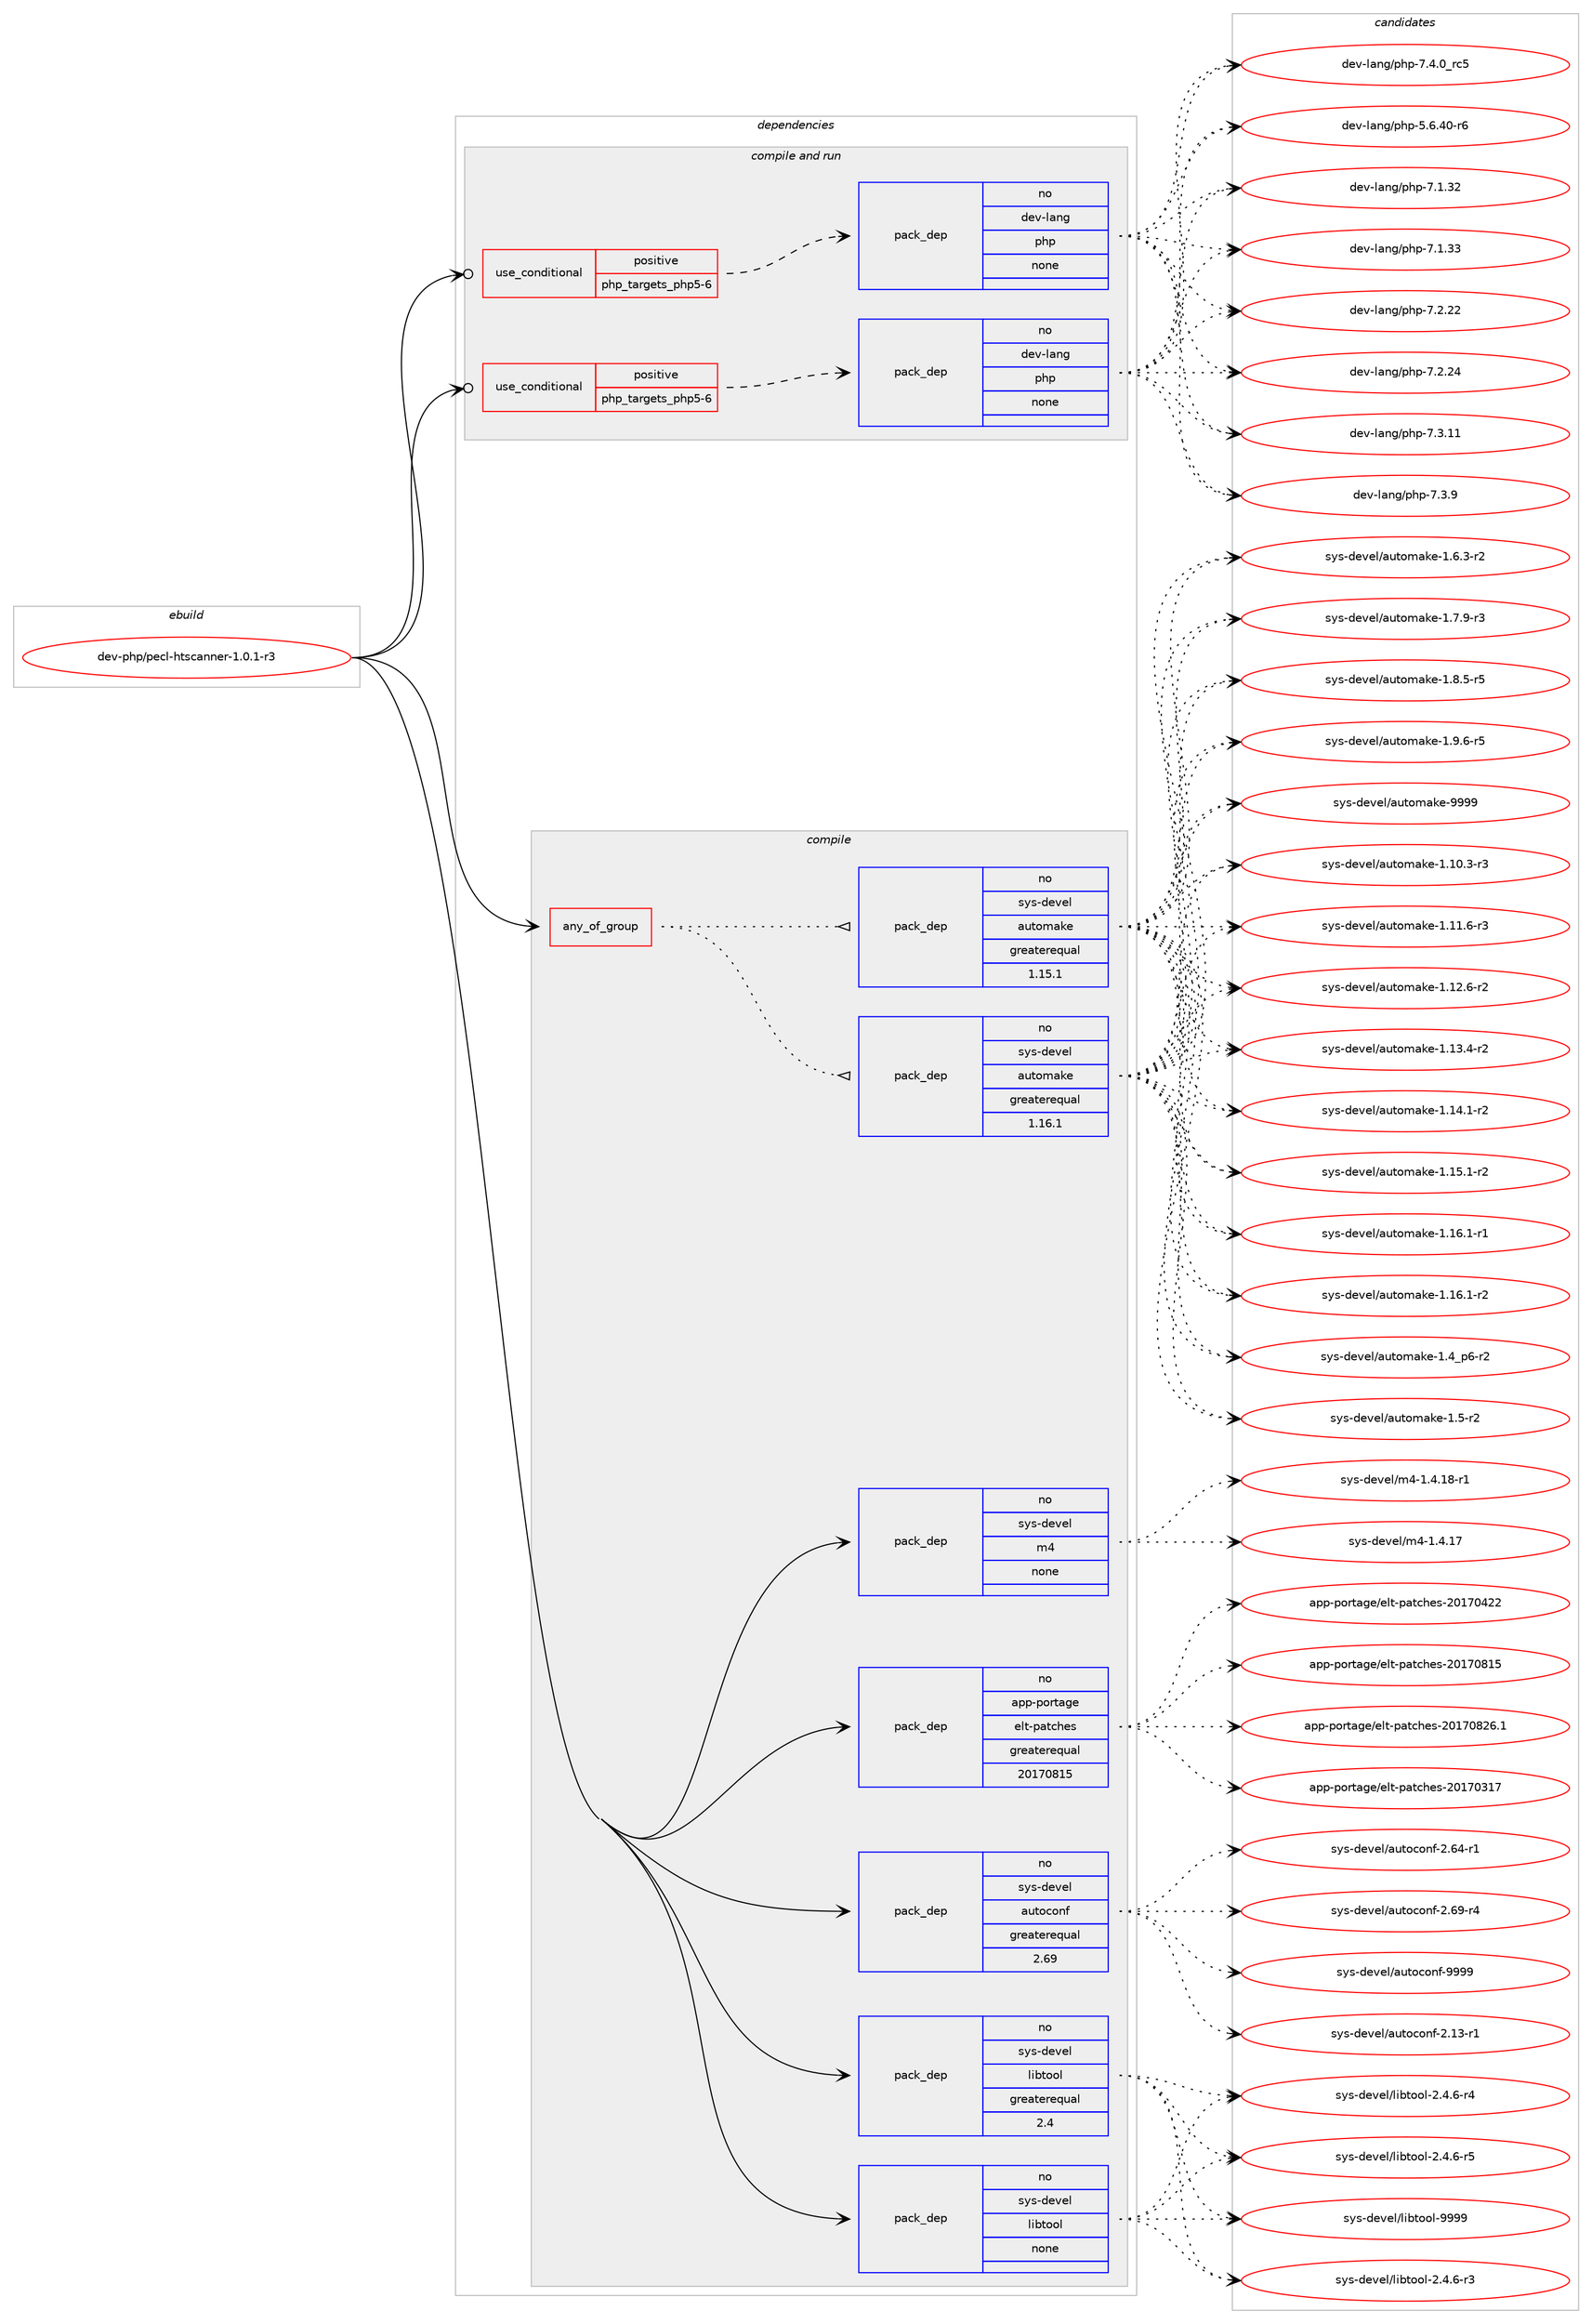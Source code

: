 digraph prolog {

# *************
# Graph options
# *************

newrank=true;
concentrate=true;
compound=true;
graph [rankdir=LR,fontname=Helvetica,fontsize=10,ranksep=1.5];#, ranksep=2.5, nodesep=0.2];
edge  [arrowhead=vee];
node  [fontname=Helvetica,fontsize=10];

# **********
# The ebuild
# **********

subgraph cluster_leftcol {
color=gray;
rank=same;
label=<<i>ebuild</i>>;
id [label="dev-php/pecl-htscanner-1.0.1-r3", color=red, width=4, href="../dev-php/pecl-htscanner-1.0.1-r3.svg"];
}

# ****************
# The dependencies
# ****************

subgraph cluster_midcol {
color=gray;
label=<<i>dependencies</i>>;
subgraph cluster_compile {
fillcolor="#eeeeee";
style=filled;
label=<<i>compile</i>>;
subgraph any11327 {
dependency589948 [label=<<TABLE BORDER="0" CELLBORDER="1" CELLSPACING="0" CELLPADDING="4"><TR><TD CELLPADDING="10">any_of_group</TD></TR></TABLE>>, shape=none, color=red];subgraph pack443382 {
dependency589949 [label=<<TABLE BORDER="0" CELLBORDER="1" CELLSPACING="0" CELLPADDING="4" WIDTH="220"><TR><TD ROWSPAN="6" CELLPADDING="30">pack_dep</TD></TR><TR><TD WIDTH="110">no</TD></TR><TR><TD>sys-devel</TD></TR><TR><TD>automake</TD></TR><TR><TD>greaterequal</TD></TR><TR><TD>1.16.1</TD></TR></TABLE>>, shape=none, color=blue];
}
dependency589948:e -> dependency589949:w [weight=20,style="dotted",arrowhead="oinv"];
subgraph pack443383 {
dependency589950 [label=<<TABLE BORDER="0" CELLBORDER="1" CELLSPACING="0" CELLPADDING="4" WIDTH="220"><TR><TD ROWSPAN="6" CELLPADDING="30">pack_dep</TD></TR><TR><TD WIDTH="110">no</TD></TR><TR><TD>sys-devel</TD></TR><TR><TD>automake</TD></TR><TR><TD>greaterequal</TD></TR><TR><TD>1.15.1</TD></TR></TABLE>>, shape=none, color=blue];
}
dependency589948:e -> dependency589950:w [weight=20,style="dotted",arrowhead="oinv"];
}
id:e -> dependency589948:w [weight=20,style="solid",arrowhead="vee"];
subgraph pack443384 {
dependency589951 [label=<<TABLE BORDER="0" CELLBORDER="1" CELLSPACING="0" CELLPADDING="4" WIDTH="220"><TR><TD ROWSPAN="6" CELLPADDING="30">pack_dep</TD></TR><TR><TD WIDTH="110">no</TD></TR><TR><TD>app-portage</TD></TR><TR><TD>elt-patches</TD></TR><TR><TD>greaterequal</TD></TR><TR><TD>20170815</TD></TR></TABLE>>, shape=none, color=blue];
}
id:e -> dependency589951:w [weight=20,style="solid",arrowhead="vee"];
subgraph pack443385 {
dependency589952 [label=<<TABLE BORDER="0" CELLBORDER="1" CELLSPACING="0" CELLPADDING="4" WIDTH="220"><TR><TD ROWSPAN="6" CELLPADDING="30">pack_dep</TD></TR><TR><TD WIDTH="110">no</TD></TR><TR><TD>sys-devel</TD></TR><TR><TD>autoconf</TD></TR><TR><TD>greaterequal</TD></TR><TR><TD>2.69</TD></TR></TABLE>>, shape=none, color=blue];
}
id:e -> dependency589952:w [weight=20,style="solid",arrowhead="vee"];
subgraph pack443386 {
dependency589953 [label=<<TABLE BORDER="0" CELLBORDER="1" CELLSPACING="0" CELLPADDING="4" WIDTH="220"><TR><TD ROWSPAN="6" CELLPADDING="30">pack_dep</TD></TR><TR><TD WIDTH="110">no</TD></TR><TR><TD>sys-devel</TD></TR><TR><TD>libtool</TD></TR><TR><TD>greaterequal</TD></TR><TR><TD>2.4</TD></TR></TABLE>>, shape=none, color=blue];
}
id:e -> dependency589953:w [weight=20,style="solid",arrowhead="vee"];
subgraph pack443387 {
dependency589954 [label=<<TABLE BORDER="0" CELLBORDER="1" CELLSPACING="0" CELLPADDING="4" WIDTH="220"><TR><TD ROWSPAN="6" CELLPADDING="30">pack_dep</TD></TR><TR><TD WIDTH="110">no</TD></TR><TR><TD>sys-devel</TD></TR><TR><TD>libtool</TD></TR><TR><TD>none</TD></TR><TR><TD></TD></TR></TABLE>>, shape=none, color=blue];
}
id:e -> dependency589954:w [weight=20,style="solid",arrowhead="vee"];
subgraph pack443388 {
dependency589955 [label=<<TABLE BORDER="0" CELLBORDER="1" CELLSPACING="0" CELLPADDING="4" WIDTH="220"><TR><TD ROWSPAN="6" CELLPADDING="30">pack_dep</TD></TR><TR><TD WIDTH="110">no</TD></TR><TR><TD>sys-devel</TD></TR><TR><TD>m4</TD></TR><TR><TD>none</TD></TR><TR><TD></TD></TR></TABLE>>, shape=none, color=blue];
}
id:e -> dependency589955:w [weight=20,style="solid",arrowhead="vee"];
}
subgraph cluster_compileandrun {
fillcolor="#eeeeee";
style=filled;
label=<<i>compile and run</i>>;
subgraph cond134874 {
dependency589956 [label=<<TABLE BORDER="0" CELLBORDER="1" CELLSPACING="0" CELLPADDING="4"><TR><TD ROWSPAN="3" CELLPADDING="10">use_conditional</TD></TR><TR><TD>positive</TD></TR><TR><TD>php_targets_php5-6</TD></TR></TABLE>>, shape=none, color=red];
subgraph pack443389 {
dependency589957 [label=<<TABLE BORDER="0" CELLBORDER="1" CELLSPACING="0" CELLPADDING="4" WIDTH="220"><TR><TD ROWSPAN="6" CELLPADDING="30">pack_dep</TD></TR><TR><TD WIDTH="110">no</TD></TR><TR><TD>dev-lang</TD></TR><TR><TD>php</TD></TR><TR><TD>none</TD></TR><TR><TD></TD></TR></TABLE>>, shape=none, color=blue];
}
dependency589956:e -> dependency589957:w [weight=20,style="dashed",arrowhead="vee"];
}
id:e -> dependency589956:w [weight=20,style="solid",arrowhead="odotvee"];
subgraph cond134875 {
dependency589958 [label=<<TABLE BORDER="0" CELLBORDER="1" CELLSPACING="0" CELLPADDING="4"><TR><TD ROWSPAN="3" CELLPADDING="10">use_conditional</TD></TR><TR><TD>positive</TD></TR><TR><TD>php_targets_php5-6</TD></TR></TABLE>>, shape=none, color=red];
subgraph pack443390 {
dependency589959 [label=<<TABLE BORDER="0" CELLBORDER="1" CELLSPACING="0" CELLPADDING="4" WIDTH="220"><TR><TD ROWSPAN="6" CELLPADDING="30">pack_dep</TD></TR><TR><TD WIDTH="110">no</TD></TR><TR><TD>dev-lang</TD></TR><TR><TD>php</TD></TR><TR><TD>none</TD></TR><TR><TD></TD></TR></TABLE>>, shape=none, color=blue];
}
dependency589958:e -> dependency589959:w [weight=20,style="dashed",arrowhead="vee"];
}
id:e -> dependency589958:w [weight=20,style="solid",arrowhead="odotvee"];
}
subgraph cluster_run {
fillcolor="#eeeeee";
style=filled;
label=<<i>run</i>>;
}
}

# **************
# The candidates
# **************

subgraph cluster_choices {
rank=same;
color=gray;
label=<<i>candidates</i>>;

subgraph choice443382 {
color=black;
nodesep=1;
choice11512111545100101118101108479711711611110997107101454946494846514511451 [label="sys-devel/automake-1.10.3-r3", color=red, width=4,href="../sys-devel/automake-1.10.3-r3.svg"];
choice11512111545100101118101108479711711611110997107101454946494946544511451 [label="sys-devel/automake-1.11.6-r3", color=red, width=4,href="../sys-devel/automake-1.11.6-r3.svg"];
choice11512111545100101118101108479711711611110997107101454946495046544511450 [label="sys-devel/automake-1.12.6-r2", color=red, width=4,href="../sys-devel/automake-1.12.6-r2.svg"];
choice11512111545100101118101108479711711611110997107101454946495146524511450 [label="sys-devel/automake-1.13.4-r2", color=red, width=4,href="../sys-devel/automake-1.13.4-r2.svg"];
choice11512111545100101118101108479711711611110997107101454946495246494511450 [label="sys-devel/automake-1.14.1-r2", color=red, width=4,href="../sys-devel/automake-1.14.1-r2.svg"];
choice11512111545100101118101108479711711611110997107101454946495346494511450 [label="sys-devel/automake-1.15.1-r2", color=red, width=4,href="../sys-devel/automake-1.15.1-r2.svg"];
choice11512111545100101118101108479711711611110997107101454946495446494511449 [label="sys-devel/automake-1.16.1-r1", color=red, width=4,href="../sys-devel/automake-1.16.1-r1.svg"];
choice11512111545100101118101108479711711611110997107101454946495446494511450 [label="sys-devel/automake-1.16.1-r2", color=red, width=4,href="../sys-devel/automake-1.16.1-r2.svg"];
choice115121115451001011181011084797117116111109971071014549465295112544511450 [label="sys-devel/automake-1.4_p6-r2", color=red, width=4,href="../sys-devel/automake-1.4_p6-r2.svg"];
choice11512111545100101118101108479711711611110997107101454946534511450 [label="sys-devel/automake-1.5-r2", color=red, width=4,href="../sys-devel/automake-1.5-r2.svg"];
choice115121115451001011181011084797117116111109971071014549465446514511450 [label="sys-devel/automake-1.6.3-r2", color=red, width=4,href="../sys-devel/automake-1.6.3-r2.svg"];
choice115121115451001011181011084797117116111109971071014549465546574511451 [label="sys-devel/automake-1.7.9-r3", color=red, width=4,href="../sys-devel/automake-1.7.9-r3.svg"];
choice115121115451001011181011084797117116111109971071014549465646534511453 [label="sys-devel/automake-1.8.5-r5", color=red, width=4,href="../sys-devel/automake-1.8.5-r5.svg"];
choice115121115451001011181011084797117116111109971071014549465746544511453 [label="sys-devel/automake-1.9.6-r5", color=red, width=4,href="../sys-devel/automake-1.9.6-r5.svg"];
choice115121115451001011181011084797117116111109971071014557575757 [label="sys-devel/automake-9999", color=red, width=4,href="../sys-devel/automake-9999.svg"];
dependency589949:e -> choice11512111545100101118101108479711711611110997107101454946494846514511451:w [style=dotted,weight="100"];
dependency589949:e -> choice11512111545100101118101108479711711611110997107101454946494946544511451:w [style=dotted,weight="100"];
dependency589949:e -> choice11512111545100101118101108479711711611110997107101454946495046544511450:w [style=dotted,weight="100"];
dependency589949:e -> choice11512111545100101118101108479711711611110997107101454946495146524511450:w [style=dotted,weight="100"];
dependency589949:e -> choice11512111545100101118101108479711711611110997107101454946495246494511450:w [style=dotted,weight="100"];
dependency589949:e -> choice11512111545100101118101108479711711611110997107101454946495346494511450:w [style=dotted,weight="100"];
dependency589949:e -> choice11512111545100101118101108479711711611110997107101454946495446494511449:w [style=dotted,weight="100"];
dependency589949:e -> choice11512111545100101118101108479711711611110997107101454946495446494511450:w [style=dotted,weight="100"];
dependency589949:e -> choice115121115451001011181011084797117116111109971071014549465295112544511450:w [style=dotted,weight="100"];
dependency589949:e -> choice11512111545100101118101108479711711611110997107101454946534511450:w [style=dotted,weight="100"];
dependency589949:e -> choice115121115451001011181011084797117116111109971071014549465446514511450:w [style=dotted,weight="100"];
dependency589949:e -> choice115121115451001011181011084797117116111109971071014549465546574511451:w [style=dotted,weight="100"];
dependency589949:e -> choice115121115451001011181011084797117116111109971071014549465646534511453:w [style=dotted,weight="100"];
dependency589949:e -> choice115121115451001011181011084797117116111109971071014549465746544511453:w [style=dotted,weight="100"];
dependency589949:e -> choice115121115451001011181011084797117116111109971071014557575757:w [style=dotted,weight="100"];
}
subgraph choice443383 {
color=black;
nodesep=1;
choice11512111545100101118101108479711711611110997107101454946494846514511451 [label="sys-devel/automake-1.10.3-r3", color=red, width=4,href="../sys-devel/automake-1.10.3-r3.svg"];
choice11512111545100101118101108479711711611110997107101454946494946544511451 [label="sys-devel/automake-1.11.6-r3", color=red, width=4,href="../sys-devel/automake-1.11.6-r3.svg"];
choice11512111545100101118101108479711711611110997107101454946495046544511450 [label="sys-devel/automake-1.12.6-r2", color=red, width=4,href="../sys-devel/automake-1.12.6-r2.svg"];
choice11512111545100101118101108479711711611110997107101454946495146524511450 [label="sys-devel/automake-1.13.4-r2", color=red, width=4,href="../sys-devel/automake-1.13.4-r2.svg"];
choice11512111545100101118101108479711711611110997107101454946495246494511450 [label="sys-devel/automake-1.14.1-r2", color=red, width=4,href="../sys-devel/automake-1.14.1-r2.svg"];
choice11512111545100101118101108479711711611110997107101454946495346494511450 [label="sys-devel/automake-1.15.1-r2", color=red, width=4,href="../sys-devel/automake-1.15.1-r2.svg"];
choice11512111545100101118101108479711711611110997107101454946495446494511449 [label="sys-devel/automake-1.16.1-r1", color=red, width=4,href="../sys-devel/automake-1.16.1-r1.svg"];
choice11512111545100101118101108479711711611110997107101454946495446494511450 [label="sys-devel/automake-1.16.1-r2", color=red, width=4,href="../sys-devel/automake-1.16.1-r2.svg"];
choice115121115451001011181011084797117116111109971071014549465295112544511450 [label="sys-devel/automake-1.4_p6-r2", color=red, width=4,href="../sys-devel/automake-1.4_p6-r2.svg"];
choice11512111545100101118101108479711711611110997107101454946534511450 [label="sys-devel/automake-1.5-r2", color=red, width=4,href="../sys-devel/automake-1.5-r2.svg"];
choice115121115451001011181011084797117116111109971071014549465446514511450 [label="sys-devel/automake-1.6.3-r2", color=red, width=4,href="../sys-devel/automake-1.6.3-r2.svg"];
choice115121115451001011181011084797117116111109971071014549465546574511451 [label="sys-devel/automake-1.7.9-r3", color=red, width=4,href="../sys-devel/automake-1.7.9-r3.svg"];
choice115121115451001011181011084797117116111109971071014549465646534511453 [label="sys-devel/automake-1.8.5-r5", color=red, width=4,href="../sys-devel/automake-1.8.5-r5.svg"];
choice115121115451001011181011084797117116111109971071014549465746544511453 [label="sys-devel/automake-1.9.6-r5", color=red, width=4,href="../sys-devel/automake-1.9.6-r5.svg"];
choice115121115451001011181011084797117116111109971071014557575757 [label="sys-devel/automake-9999", color=red, width=4,href="../sys-devel/automake-9999.svg"];
dependency589950:e -> choice11512111545100101118101108479711711611110997107101454946494846514511451:w [style=dotted,weight="100"];
dependency589950:e -> choice11512111545100101118101108479711711611110997107101454946494946544511451:w [style=dotted,weight="100"];
dependency589950:e -> choice11512111545100101118101108479711711611110997107101454946495046544511450:w [style=dotted,weight="100"];
dependency589950:e -> choice11512111545100101118101108479711711611110997107101454946495146524511450:w [style=dotted,weight="100"];
dependency589950:e -> choice11512111545100101118101108479711711611110997107101454946495246494511450:w [style=dotted,weight="100"];
dependency589950:e -> choice11512111545100101118101108479711711611110997107101454946495346494511450:w [style=dotted,weight="100"];
dependency589950:e -> choice11512111545100101118101108479711711611110997107101454946495446494511449:w [style=dotted,weight="100"];
dependency589950:e -> choice11512111545100101118101108479711711611110997107101454946495446494511450:w [style=dotted,weight="100"];
dependency589950:e -> choice115121115451001011181011084797117116111109971071014549465295112544511450:w [style=dotted,weight="100"];
dependency589950:e -> choice11512111545100101118101108479711711611110997107101454946534511450:w [style=dotted,weight="100"];
dependency589950:e -> choice115121115451001011181011084797117116111109971071014549465446514511450:w [style=dotted,weight="100"];
dependency589950:e -> choice115121115451001011181011084797117116111109971071014549465546574511451:w [style=dotted,weight="100"];
dependency589950:e -> choice115121115451001011181011084797117116111109971071014549465646534511453:w [style=dotted,weight="100"];
dependency589950:e -> choice115121115451001011181011084797117116111109971071014549465746544511453:w [style=dotted,weight="100"];
dependency589950:e -> choice115121115451001011181011084797117116111109971071014557575757:w [style=dotted,weight="100"];
}
subgraph choice443384 {
color=black;
nodesep=1;
choice97112112451121111141169710310147101108116451129711699104101115455048495548514955 [label="app-portage/elt-patches-20170317", color=red, width=4,href="../app-portage/elt-patches-20170317.svg"];
choice97112112451121111141169710310147101108116451129711699104101115455048495548525050 [label="app-portage/elt-patches-20170422", color=red, width=4,href="../app-portage/elt-patches-20170422.svg"];
choice97112112451121111141169710310147101108116451129711699104101115455048495548564953 [label="app-portage/elt-patches-20170815", color=red, width=4,href="../app-portage/elt-patches-20170815.svg"];
choice971121124511211111411697103101471011081164511297116991041011154550484955485650544649 [label="app-portage/elt-patches-20170826.1", color=red, width=4,href="../app-portage/elt-patches-20170826.1.svg"];
dependency589951:e -> choice97112112451121111141169710310147101108116451129711699104101115455048495548514955:w [style=dotted,weight="100"];
dependency589951:e -> choice97112112451121111141169710310147101108116451129711699104101115455048495548525050:w [style=dotted,weight="100"];
dependency589951:e -> choice97112112451121111141169710310147101108116451129711699104101115455048495548564953:w [style=dotted,weight="100"];
dependency589951:e -> choice971121124511211111411697103101471011081164511297116991041011154550484955485650544649:w [style=dotted,weight="100"];
}
subgraph choice443385 {
color=black;
nodesep=1;
choice1151211154510010111810110847971171161119911111010245504649514511449 [label="sys-devel/autoconf-2.13-r1", color=red, width=4,href="../sys-devel/autoconf-2.13-r1.svg"];
choice1151211154510010111810110847971171161119911111010245504654524511449 [label="sys-devel/autoconf-2.64-r1", color=red, width=4,href="../sys-devel/autoconf-2.64-r1.svg"];
choice1151211154510010111810110847971171161119911111010245504654574511452 [label="sys-devel/autoconf-2.69-r4", color=red, width=4,href="../sys-devel/autoconf-2.69-r4.svg"];
choice115121115451001011181011084797117116111991111101024557575757 [label="sys-devel/autoconf-9999", color=red, width=4,href="../sys-devel/autoconf-9999.svg"];
dependency589952:e -> choice1151211154510010111810110847971171161119911111010245504649514511449:w [style=dotted,weight="100"];
dependency589952:e -> choice1151211154510010111810110847971171161119911111010245504654524511449:w [style=dotted,weight="100"];
dependency589952:e -> choice1151211154510010111810110847971171161119911111010245504654574511452:w [style=dotted,weight="100"];
dependency589952:e -> choice115121115451001011181011084797117116111991111101024557575757:w [style=dotted,weight="100"];
}
subgraph choice443386 {
color=black;
nodesep=1;
choice1151211154510010111810110847108105981161111111084550465246544511451 [label="sys-devel/libtool-2.4.6-r3", color=red, width=4,href="../sys-devel/libtool-2.4.6-r3.svg"];
choice1151211154510010111810110847108105981161111111084550465246544511452 [label="sys-devel/libtool-2.4.6-r4", color=red, width=4,href="../sys-devel/libtool-2.4.6-r4.svg"];
choice1151211154510010111810110847108105981161111111084550465246544511453 [label="sys-devel/libtool-2.4.6-r5", color=red, width=4,href="../sys-devel/libtool-2.4.6-r5.svg"];
choice1151211154510010111810110847108105981161111111084557575757 [label="sys-devel/libtool-9999", color=red, width=4,href="../sys-devel/libtool-9999.svg"];
dependency589953:e -> choice1151211154510010111810110847108105981161111111084550465246544511451:w [style=dotted,weight="100"];
dependency589953:e -> choice1151211154510010111810110847108105981161111111084550465246544511452:w [style=dotted,weight="100"];
dependency589953:e -> choice1151211154510010111810110847108105981161111111084550465246544511453:w [style=dotted,weight="100"];
dependency589953:e -> choice1151211154510010111810110847108105981161111111084557575757:w [style=dotted,weight="100"];
}
subgraph choice443387 {
color=black;
nodesep=1;
choice1151211154510010111810110847108105981161111111084550465246544511451 [label="sys-devel/libtool-2.4.6-r3", color=red, width=4,href="../sys-devel/libtool-2.4.6-r3.svg"];
choice1151211154510010111810110847108105981161111111084550465246544511452 [label="sys-devel/libtool-2.4.6-r4", color=red, width=4,href="../sys-devel/libtool-2.4.6-r4.svg"];
choice1151211154510010111810110847108105981161111111084550465246544511453 [label="sys-devel/libtool-2.4.6-r5", color=red, width=4,href="../sys-devel/libtool-2.4.6-r5.svg"];
choice1151211154510010111810110847108105981161111111084557575757 [label="sys-devel/libtool-9999", color=red, width=4,href="../sys-devel/libtool-9999.svg"];
dependency589954:e -> choice1151211154510010111810110847108105981161111111084550465246544511451:w [style=dotted,weight="100"];
dependency589954:e -> choice1151211154510010111810110847108105981161111111084550465246544511452:w [style=dotted,weight="100"];
dependency589954:e -> choice1151211154510010111810110847108105981161111111084550465246544511453:w [style=dotted,weight="100"];
dependency589954:e -> choice1151211154510010111810110847108105981161111111084557575757:w [style=dotted,weight="100"];
}
subgraph choice443388 {
color=black;
nodesep=1;
choice11512111545100101118101108471095245494652464955 [label="sys-devel/m4-1.4.17", color=red, width=4,href="../sys-devel/m4-1.4.17.svg"];
choice115121115451001011181011084710952454946524649564511449 [label="sys-devel/m4-1.4.18-r1", color=red, width=4,href="../sys-devel/m4-1.4.18-r1.svg"];
dependency589955:e -> choice11512111545100101118101108471095245494652464955:w [style=dotted,weight="100"];
dependency589955:e -> choice115121115451001011181011084710952454946524649564511449:w [style=dotted,weight="100"];
}
subgraph choice443389 {
color=black;
nodesep=1;
choice100101118451089711010347112104112455346544652484511454 [label="dev-lang/php-5.6.40-r6", color=red, width=4,href="../dev-lang/php-5.6.40-r6.svg"];
choice10010111845108971101034711210411245554649465150 [label="dev-lang/php-7.1.32", color=red, width=4,href="../dev-lang/php-7.1.32.svg"];
choice10010111845108971101034711210411245554649465151 [label="dev-lang/php-7.1.33", color=red, width=4,href="../dev-lang/php-7.1.33.svg"];
choice10010111845108971101034711210411245554650465050 [label="dev-lang/php-7.2.22", color=red, width=4,href="../dev-lang/php-7.2.22.svg"];
choice10010111845108971101034711210411245554650465052 [label="dev-lang/php-7.2.24", color=red, width=4,href="../dev-lang/php-7.2.24.svg"];
choice10010111845108971101034711210411245554651464949 [label="dev-lang/php-7.3.11", color=red, width=4,href="../dev-lang/php-7.3.11.svg"];
choice100101118451089711010347112104112455546514657 [label="dev-lang/php-7.3.9", color=red, width=4,href="../dev-lang/php-7.3.9.svg"];
choice100101118451089711010347112104112455546524648951149953 [label="dev-lang/php-7.4.0_rc5", color=red, width=4,href="../dev-lang/php-7.4.0_rc5.svg"];
dependency589957:e -> choice100101118451089711010347112104112455346544652484511454:w [style=dotted,weight="100"];
dependency589957:e -> choice10010111845108971101034711210411245554649465150:w [style=dotted,weight="100"];
dependency589957:e -> choice10010111845108971101034711210411245554649465151:w [style=dotted,weight="100"];
dependency589957:e -> choice10010111845108971101034711210411245554650465050:w [style=dotted,weight="100"];
dependency589957:e -> choice10010111845108971101034711210411245554650465052:w [style=dotted,weight="100"];
dependency589957:e -> choice10010111845108971101034711210411245554651464949:w [style=dotted,weight="100"];
dependency589957:e -> choice100101118451089711010347112104112455546514657:w [style=dotted,weight="100"];
dependency589957:e -> choice100101118451089711010347112104112455546524648951149953:w [style=dotted,weight="100"];
}
subgraph choice443390 {
color=black;
nodesep=1;
choice100101118451089711010347112104112455346544652484511454 [label="dev-lang/php-5.6.40-r6", color=red, width=4,href="../dev-lang/php-5.6.40-r6.svg"];
choice10010111845108971101034711210411245554649465150 [label="dev-lang/php-7.1.32", color=red, width=4,href="../dev-lang/php-7.1.32.svg"];
choice10010111845108971101034711210411245554649465151 [label="dev-lang/php-7.1.33", color=red, width=4,href="../dev-lang/php-7.1.33.svg"];
choice10010111845108971101034711210411245554650465050 [label="dev-lang/php-7.2.22", color=red, width=4,href="../dev-lang/php-7.2.22.svg"];
choice10010111845108971101034711210411245554650465052 [label="dev-lang/php-7.2.24", color=red, width=4,href="../dev-lang/php-7.2.24.svg"];
choice10010111845108971101034711210411245554651464949 [label="dev-lang/php-7.3.11", color=red, width=4,href="../dev-lang/php-7.3.11.svg"];
choice100101118451089711010347112104112455546514657 [label="dev-lang/php-7.3.9", color=red, width=4,href="../dev-lang/php-7.3.9.svg"];
choice100101118451089711010347112104112455546524648951149953 [label="dev-lang/php-7.4.0_rc5", color=red, width=4,href="../dev-lang/php-7.4.0_rc5.svg"];
dependency589959:e -> choice100101118451089711010347112104112455346544652484511454:w [style=dotted,weight="100"];
dependency589959:e -> choice10010111845108971101034711210411245554649465150:w [style=dotted,weight="100"];
dependency589959:e -> choice10010111845108971101034711210411245554649465151:w [style=dotted,weight="100"];
dependency589959:e -> choice10010111845108971101034711210411245554650465050:w [style=dotted,weight="100"];
dependency589959:e -> choice10010111845108971101034711210411245554650465052:w [style=dotted,weight="100"];
dependency589959:e -> choice10010111845108971101034711210411245554651464949:w [style=dotted,weight="100"];
dependency589959:e -> choice100101118451089711010347112104112455546514657:w [style=dotted,weight="100"];
dependency589959:e -> choice100101118451089711010347112104112455546524648951149953:w [style=dotted,weight="100"];
}
}

}
